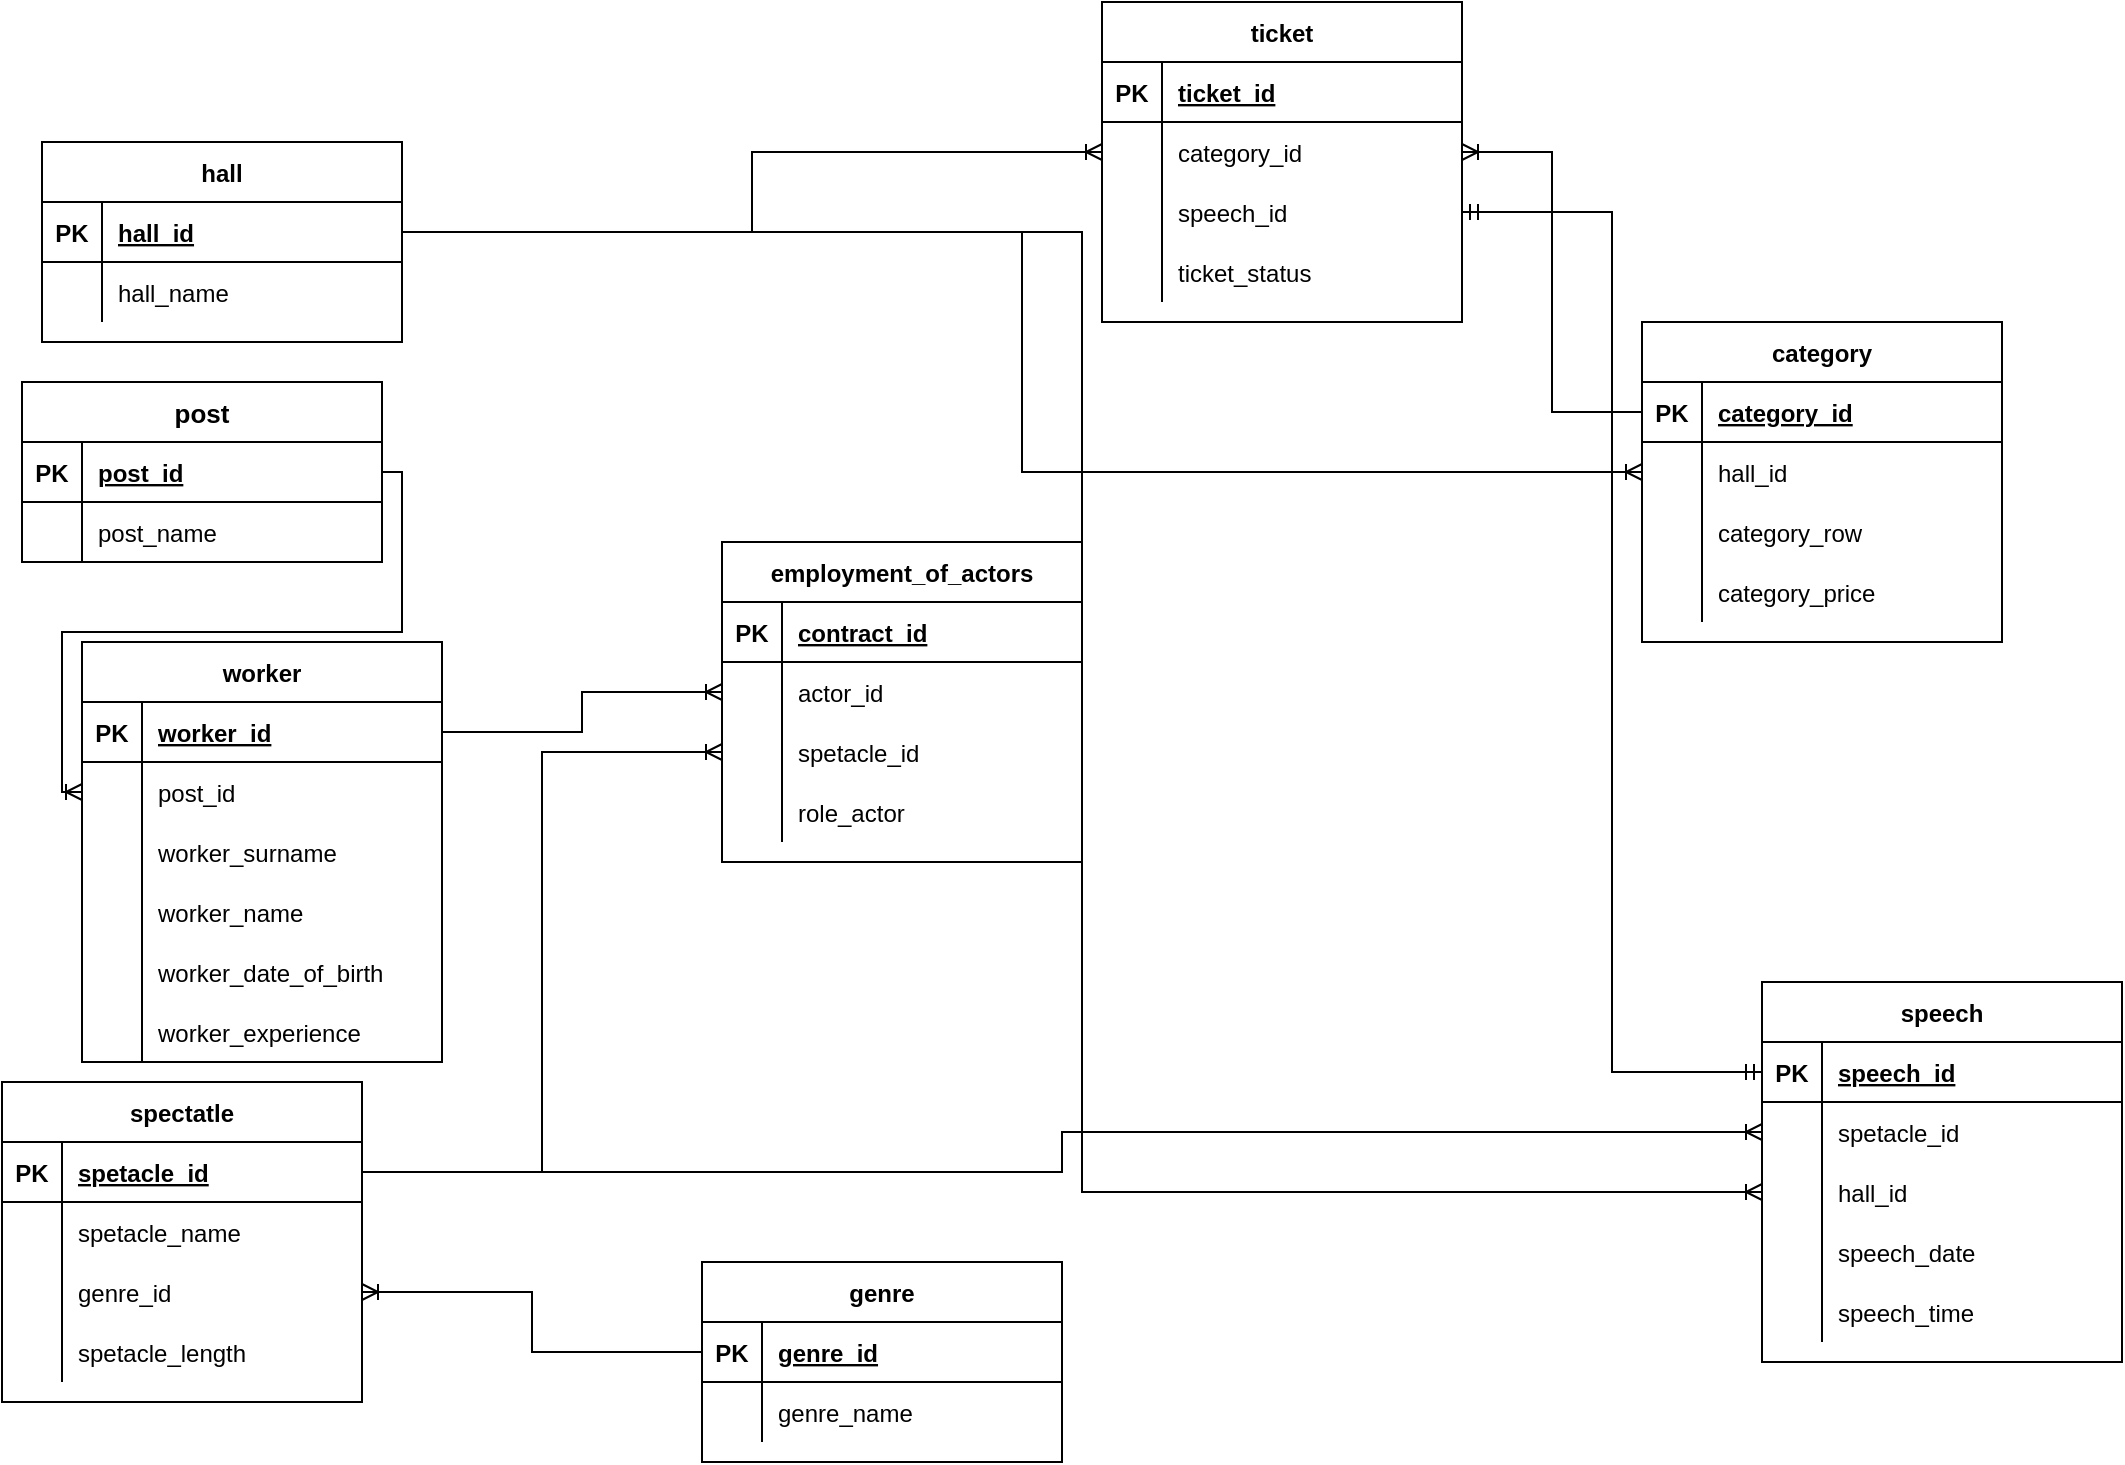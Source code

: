 <mxfile version="20.7.3" type="github" pages="2">
  <diagram id="CcwiMfg83IYb2ERXyT7f" name="Страница 1">
    <mxGraphModel dx="1434" dy="788" grid="1" gridSize="10" guides="1" tooltips="1" connect="1" arrows="1" fold="1" page="1" pageScale="1" pageWidth="827" pageHeight="1169" math="0" shadow="0">
      <root>
        <mxCell id="0" />
        <mxCell id="1" parent="0" />
        <mxCell id="N_oN9A9JdHqf_3IcqX5P-19" value="employment_of_actors" style="shape=table;startSize=30;container=1;collapsible=1;childLayout=tableLayout;fixedRows=1;rowLines=0;fontStyle=1;align=center;resizeLast=1;" parent="1" vertex="1">
          <mxGeometry x="410" y="270" width="180" height="160" as="geometry" />
        </mxCell>
        <mxCell id="N_oN9A9JdHqf_3IcqX5P-20" value="" style="shape=tableRow;horizontal=0;startSize=0;swimlaneHead=0;swimlaneBody=0;fillColor=none;collapsible=0;dropTarget=0;points=[[0,0.5],[1,0.5]];portConstraint=eastwest;top=0;left=0;right=0;bottom=1;" parent="N_oN9A9JdHqf_3IcqX5P-19" vertex="1">
          <mxGeometry y="30" width="180" height="30" as="geometry" />
        </mxCell>
        <mxCell id="N_oN9A9JdHqf_3IcqX5P-21" value="PK" style="shape=partialRectangle;connectable=0;fillColor=none;top=0;left=0;bottom=0;right=0;fontStyle=1;overflow=hidden;" parent="N_oN9A9JdHqf_3IcqX5P-20" vertex="1">
          <mxGeometry width="30" height="30" as="geometry">
            <mxRectangle width="30" height="30" as="alternateBounds" />
          </mxGeometry>
        </mxCell>
        <mxCell id="N_oN9A9JdHqf_3IcqX5P-22" value="contract_id" style="shape=partialRectangle;connectable=0;fillColor=none;top=0;left=0;bottom=0;right=0;align=left;spacingLeft=6;fontStyle=5;overflow=hidden;" parent="N_oN9A9JdHqf_3IcqX5P-20" vertex="1">
          <mxGeometry x="30" width="150" height="30" as="geometry">
            <mxRectangle width="150" height="30" as="alternateBounds" />
          </mxGeometry>
        </mxCell>
        <mxCell id="N_oN9A9JdHqf_3IcqX5P-23" value="" style="shape=tableRow;horizontal=0;startSize=0;swimlaneHead=0;swimlaneBody=0;fillColor=none;collapsible=0;dropTarget=0;points=[[0,0.5],[1,0.5]];portConstraint=eastwest;top=0;left=0;right=0;bottom=0;" parent="N_oN9A9JdHqf_3IcqX5P-19" vertex="1">
          <mxGeometry y="60" width="180" height="30" as="geometry" />
        </mxCell>
        <mxCell id="N_oN9A9JdHqf_3IcqX5P-24" value="" style="shape=partialRectangle;connectable=0;fillColor=none;top=0;left=0;bottom=0;right=0;editable=1;overflow=hidden;" parent="N_oN9A9JdHqf_3IcqX5P-23" vertex="1">
          <mxGeometry width="30" height="30" as="geometry">
            <mxRectangle width="30" height="30" as="alternateBounds" />
          </mxGeometry>
        </mxCell>
        <mxCell id="N_oN9A9JdHqf_3IcqX5P-25" value="actor_id" style="shape=partialRectangle;connectable=0;fillColor=none;top=0;left=0;bottom=0;right=0;align=left;spacingLeft=6;overflow=hidden;" parent="N_oN9A9JdHqf_3IcqX5P-23" vertex="1">
          <mxGeometry x="30" width="150" height="30" as="geometry">
            <mxRectangle width="150" height="30" as="alternateBounds" />
          </mxGeometry>
        </mxCell>
        <mxCell id="N_oN9A9JdHqf_3IcqX5P-26" value="" style="shape=tableRow;horizontal=0;startSize=0;swimlaneHead=0;swimlaneBody=0;fillColor=none;collapsible=0;dropTarget=0;points=[[0,0.5],[1,0.5]];portConstraint=eastwest;top=0;left=0;right=0;bottom=0;" parent="N_oN9A9JdHqf_3IcqX5P-19" vertex="1">
          <mxGeometry y="90" width="180" height="30" as="geometry" />
        </mxCell>
        <mxCell id="N_oN9A9JdHqf_3IcqX5P-27" value="" style="shape=partialRectangle;connectable=0;fillColor=none;top=0;left=0;bottom=0;right=0;editable=1;overflow=hidden;" parent="N_oN9A9JdHqf_3IcqX5P-26" vertex="1">
          <mxGeometry width="30" height="30" as="geometry">
            <mxRectangle width="30" height="30" as="alternateBounds" />
          </mxGeometry>
        </mxCell>
        <mxCell id="N_oN9A9JdHqf_3IcqX5P-28" value="spetacle_id" style="shape=partialRectangle;connectable=0;fillColor=none;top=0;left=0;bottom=0;right=0;align=left;spacingLeft=6;overflow=hidden;" parent="N_oN9A9JdHqf_3IcqX5P-26" vertex="1">
          <mxGeometry x="30" width="150" height="30" as="geometry">
            <mxRectangle width="150" height="30" as="alternateBounds" />
          </mxGeometry>
        </mxCell>
        <mxCell id="N_oN9A9JdHqf_3IcqX5P-29" value="" style="shape=tableRow;horizontal=0;startSize=0;swimlaneHead=0;swimlaneBody=0;fillColor=none;collapsible=0;dropTarget=0;points=[[0,0.5],[1,0.5]];portConstraint=eastwest;top=0;left=0;right=0;bottom=0;" parent="N_oN9A9JdHqf_3IcqX5P-19" vertex="1">
          <mxGeometry y="120" width="180" height="30" as="geometry" />
        </mxCell>
        <mxCell id="N_oN9A9JdHqf_3IcqX5P-30" value="" style="shape=partialRectangle;connectable=0;fillColor=none;top=0;left=0;bottom=0;right=0;editable=1;overflow=hidden;" parent="N_oN9A9JdHqf_3IcqX5P-29" vertex="1">
          <mxGeometry width="30" height="30" as="geometry">
            <mxRectangle width="30" height="30" as="alternateBounds" />
          </mxGeometry>
        </mxCell>
        <mxCell id="N_oN9A9JdHqf_3IcqX5P-31" value="role_actor" style="shape=partialRectangle;connectable=0;fillColor=none;top=0;left=0;bottom=0;right=0;align=left;spacingLeft=6;overflow=hidden;" parent="N_oN9A9JdHqf_3IcqX5P-29" vertex="1">
          <mxGeometry x="30" width="150" height="30" as="geometry">
            <mxRectangle width="150" height="30" as="alternateBounds" />
          </mxGeometry>
        </mxCell>
        <mxCell id="N_oN9A9JdHqf_3IcqX5P-32" value="spectatle" style="shape=table;startSize=30;container=1;collapsible=1;childLayout=tableLayout;fixedRows=1;rowLines=0;fontStyle=1;align=center;resizeLast=1;" parent="1" vertex="1">
          <mxGeometry x="50" y="540" width="180" height="160" as="geometry" />
        </mxCell>
        <mxCell id="N_oN9A9JdHqf_3IcqX5P-33" value="" style="shape=tableRow;horizontal=0;startSize=0;swimlaneHead=0;swimlaneBody=0;fillColor=none;collapsible=0;dropTarget=0;points=[[0,0.5],[1,0.5]];portConstraint=eastwest;top=0;left=0;right=0;bottom=1;" parent="N_oN9A9JdHqf_3IcqX5P-32" vertex="1">
          <mxGeometry y="30" width="180" height="30" as="geometry" />
        </mxCell>
        <mxCell id="N_oN9A9JdHqf_3IcqX5P-34" value="PK" style="shape=partialRectangle;connectable=0;fillColor=none;top=0;left=0;bottom=0;right=0;fontStyle=1;overflow=hidden;" parent="N_oN9A9JdHqf_3IcqX5P-33" vertex="1">
          <mxGeometry width="30" height="30" as="geometry">
            <mxRectangle width="30" height="30" as="alternateBounds" />
          </mxGeometry>
        </mxCell>
        <mxCell id="N_oN9A9JdHqf_3IcqX5P-35" value="spetacle_id" style="shape=partialRectangle;connectable=0;fillColor=none;top=0;left=0;bottom=0;right=0;align=left;spacingLeft=6;fontStyle=5;overflow=hidden;" parent="N_oN9A9JdHqf_3IcqX5P-33" vertex="1">
          <mxGeometry x="30" width="150" height="30" as="geometry">
            <mxRectangle width="150" height="30" as="alternateBounds" />
          </mxGeometry>
        </mxCell>
        <mxCell id="N_oN9A9JdHqf_3IcqX5P-36" value="" style="shape=tableRow;horizontal=0;startSize=0;swimlaneHead=0;swimlaneBody=0;fillColor=none;collapsible=0;dropTarget=0;points=[[0,0.5],[1,0.5]];portConstraint=eastwest;top=0;left=0;right=0;bottom=0;" parent="N_oN9A9JdHqf_3IcqX5P-32" vertex="1">
          <mxGeometry y="60" width="180" height="30" as="geometry" />
        </mxCell>
        <mxCell id="N_oN9A9JdHqf_3IcqX5P-37" value="" style="shape=partialRectangle;connectable=0;fillColor=none;top=0;left=0;bottom=0;right=0;editable=1;overflow=hidden;" parent="N_oN9A9JdHqf_3IcqX5P-36" vertex="1">
          <mxGeometry width="30" height="30" as="geometry">
            <mxRectangle width="30" height="30" as="alternateBounds" />
          </mxGeometry>
        </mxCell>
        <mxCell id="N_oN9A9JdHqf_3IcqX5P-38" value="spetacle_name" style="shape=partialRectangle;connectable=0;fillColor=none;top=0;left=0;bottom=0;right=0;align=left;spacingLeft=6;overflow=hidden;" parent="N_oN9A9JdHqf_3IcqX5P-36" vertex="1">
          <mxGeometry x="30" width="150" height="30" as="geometry">
            <mxRectangle width="150" height="30" as="alternateBounds" />
          </mxGeometry>
        </mxCell>
        <mxCell id="vG6gFKCK4V-fbO4m9m0H-37" style="shape=tableRow;horizontal=0;startSize=0;swimlaneHead=0;swimlaneBody=0;fillColor=none;collapsible=0;dropTarget=0;points=[[0,0.5],[1,0.5]];portConstraint=eastwest;top=0;left=0;right=0;bottom=0;" parent="N_oN9A9JdHqf_3IcqX5P-32" vertex="1">
          <mxGeometry y="90" width="180" height="30" as="geometry" />
        </mxCell>
        <mxCell id="vG6gFKCK4V-fbO4m9m0H-38" style="shape=partialRectangle;connectable=0;fillColor=none;top=0;left=0;bottom=0;right=0;editable=1;overflow=hidden;" parent="vG6gFKCK4V-fbO4m9m0H-37" vertex="1">
          <mxGeometry width="30" height="30" as="geometry">
            <mxRectangle width="30" height="30" as="alternateBounds" />
          </mxGeometry>
        </mxCell>
        <mxCell id="vG6gFKCK4V-fbO4m9m0H-39" value="genre_id" style="shape=partialRectangle;connectable=0;fillColor=none;top=0;left=0;bottom=0;right=0;align=left;spacingLeft=6;overflow=hidden;" parent="vG6gFKCK4V-fbO4m9m0H-37" vertex="1">
          <mxGeometry x="30" width="150" height="30" as="geometry">
            <mxRectangle width="150" height="30" as="alternateBounds" />
          </mxGeometry>
        </mxCell>
        <mxCell id="vG6gFKCK4V-fbO4m9m0H-40" style="shape=tableRow;horizontal=0;startSize=0;swimlaneHead=0;swimlaneBody=0;fillColor=none;collapsible=0;dropTarget=0;points=[[0,0.5],[1,0.5]];portConstraint=eastwest;top=0;left=0;right=0;bottom=0;" parent="N_oN9A9JdHqf_3IcqX5P-32" vertex="1">
          <mxGeometry y="120" width="180" height="30" as="geometry" />
        </mxCell>
        <mxCell id="vG6gFKCK4V-fbO4m9m0H-41" style="shape=partialRectangle;connectable=0;fillColor=none;top=0;left=0;bottom=0;right=0;editable=1;overflow=hidden;" parent="vG6gFKCK4V-fbO4m9m0H-40" vertex="1">
          <mxGeometry width="30" height="30" as="geometry">
            <mxRectangle width="30" height="30" as="alternateBounds" />
          </mxGeometry>
        </mxCell>
        <mxCell id="vG6gFKCK4V-fbO4m9m0H-42" value="spetacle_length" style="shape=partialRectangle;connectable=0;fillColor=none;top=0;left=0;bottom=0;right=0;align=left;spacingLeft=6;overflow=hidden;" parent="vG6gFKCK4V-fbO4m9m0H-40" vertex="1">
          <mxGeometry x="30" width="150" height="30" as="geometry">
            <mxRectangle width="150" height="30" as="alternateBounds" />
          </mxGeometry>
        </mxCell>
        <mxCell id="vG6gFKCK4V-fbO4m9m0H-1" value="ticket" style="shape=table;startSize=30;container=1;collapsible=1;childLayout=tableLayout;fixedRows=1;rowLines=0;fontStyle=1;align=center;resizeLast=1;" parent="1" vertex="1">
          <mxGeometry x="600" width="180" height="160" as="geometry" />
        </mxCell>
        <mxCell id="vG6gFKCK4V-fbO4m9m0H-2" value="" style="shape=tableRow;horizontal=0;startSize=0;swimlaneHead=0;swimlaneBody=0;fillColor=none;collapsible=0;dropTarget=0;points=[[0,0.5],[1,0.5]];portConstraint=eastwest;top=0;left=0;right=0;bottom=1;" parent="vG6gFKCK4V-fbO4m9m0H-1" vertex="1">
          <mxGeometry y="30" width="180" height="30" as="geometry" />
        </mxCell>
        <mxCell id="vG6gFKCK4V-fbO4m9m0H-3" value="PK" style="shape=partialRectangle;connectable=0;fillColor=none;top=0;left=0;bottom=0;right=0;fontStyle=1;overflow=hidden;" parent="vG6gFKCK4V-fbO4m9m0H-2" vertex="1">
          <mxGeometry width="30" height="30" as="geometry">
            <mxRectangle width="30" height="30" as="alternateBounds" />
          </mxGeometry>
        </mxCell>
        <mxCell id="vG6gFKCK4V-fbO4m9m0H-4" value="ticket_id" style="shape=partialRectangle;connectable=0;fillColor=none;top=0;left=0;bottom=0;right=0;align=left;spacingLeft=6;fontStyle=5;overflow=hidden;" parent="vG6gFKCK4V-fbO4m9m0H-2" vertex="1">
          <mxGeometry x="30" width="150" height="30" as="geometry">
            <mxRectangle width="150" height="30" as="alternateBounds" />
          </mxGeometry>
        </mxCell>
        <mxCell id="vG6gFKCK4V-fbO4m9m0H-5" value="" style="shape=tableRow;horizontal=0;startSize=0;swimlaneHead=0;swimlaneBody=0;fillColor=none;collapsible=0;dropTarget=0;points=[[0,0.5],[1,0.5]];portConstraint=eastwest;top=0;left=0;right=0;bottom=0;" parent="vG6gFKCK4V-fbO4m9m0H-1" vertex="1">
          <mxGeometry y="60" width="180" height="30" as="geometry" />
        </mxCell>
        <mxCell id="vG6gFKCK4V-fbO4m9m0H-6" value="" style="shape=partialRectangle;connectable=0;fillColor=none;top=0;left=0;bottom=0;right=0;editable=1;overflow=hidden;" parent="vG6gFKCK4V-fbO4m9m0H-5" vertex="1">
          <mxGeometry width="30" height="30" as="geometry">
            <mxRectangle width="30" height="30" as="alternateBounds" />
          </mxGeometry>
        </mxCell>
        <mxCell id="vG6gFKCK4V-fbO4m9m0H-7" value="category_id" style="shape=partialRectangle;connectable=0;fillColor=none;top=0;left=0;bottom=0;right=0;align=left;spacingLeft=6;overflow=hidden;" parent="vG6gFKCK4V-fbO4m9m0H-5" vertex="1">
          <mxGeometry x="30" width="150" height="30" as="geometry">
            <mxRectangle width="150" height="30" as="alternateBounds" />
          </mxGeometry>
        </mxCell>
        <mxCell id="zTg0QuMSQuf_0qVnmpuX-1" style="shape=tableRow;horizontal=0;startSize=0;swimlaneHead=0;swimlaneBody=0;fillColor=none;collapsible=0;dropTarget=0;points=[[0,0.5],[1,0.5]];portConstraint=eastwest;top=0;left=0;right=0;bottom=0;" parent="vG6gFKCK4V-fbO4m9m0H-1" vertex="1">
          <mxGeometry y="90" width="180" height="30" as="geometry" />
        </mxCell>
        <mxCell id="zTg0QuMSQuf_0qVnmpuX-2" style="shape=partialRectangle;connectable=0;fillColor=none;top=0;left=0;bottom=0;right=0;editable=1;overflow=hidden;" parent="zTg0QuMSQuf_0qVnmpuX-1" vertex="1">
          <mxGeometry width="30" height="30" as="geometry">
            <mxRectangle width="30" height="30" as="alternateBounds" />
          </mxGeometry>
        </mxCell>
        <mxCell id="zTg0QuMSQuf_0qVnmpuX-3" value="speech_id" style="shape=partialRectangle;connectable=0;fillColor=none;top=0;left=0;bottom=0;right=0;align=left;spacingLeft=6;overflow=hidden;" parent="zTg0QuMSQuf_0qVnmpuX-1" vertex="1">
          <mxGeometry x="30" width="150" height="30" as="geometry">
            <mxRectangle width="150" height="30" as="alternateBounds" />
          </mxGeometry>
        </mxCell>
        <mxCell id="AJ4cuiMV0_yGz9mB40dP-1" style="shape=tableRow;horizontal=0;startSize=0;swimlaneHead=0;swimlaneBody=0;fillColor=none;collapsible=0;dropTarget=0;points=[[0,0.5],[1,0.5]];portConstraint=eastwest;top=0;left=0;right=0;bottom=0;" parent="vG6gFKCK4V-fbO4m9m0H-1" vertex="1">
          <mxGeometry y="120" width="180" height="30" as="geometry" />
        </mxCell>
        <mxCell id="AJ4cuiMV0_yGz9mB40dP-2" style="shape=partialRectangle;connectable=0;fillColor=none;top=0;left=0;bottom=0;right=0;editable=1;overflow=hidden;" parent="AJ4cuiMV0_yGz9mB40dP-1" vertex="1">
          <mxGeometry width="30" height="30" as="geometry">
            <mxRectangle width="30" height="30" as="alternateBounds" />
          </mxGeometry>
        </mxCell>
        <mxCell id="AJ4cuiMV0_yGz9mB40dP-3" value="ticket_status" style="shape=partialRectangle;connectable=0;fillColor=none;top=0;left=0;bottom=0;right=0;align=left;spacingLeft=6;overflow=hidden;" parent="AJ4cuiMV0_yGz9mB40dP-1" vertex="1">
          <mxGeometry x="30" width="150" height="30" as="geometry">
            <mxRectangle width="150" height="30" as="alternateBounds" />
          </mxGeometry>
        </mxCell>
        <mxCell id="vG6gFKCK4V-fbO4m9m0H-59" value="hall" style="shape=table;startSize=30;container=1;collapsible=1;childLayout=tableLayout;fixedRows=1;rowLines=0;fontStyle=1;align=center;resizeLast=1;" parent="1" vertex="1">
          <mxGeometry x="70" y="70" width="180" height="100" as="geometry" />
        </mxCell>
        <mxCell id="vG6gFKCK4V-fbO4m9m0H-60" value="" style="shape=tableRow;horizontal=0;startSize=0;swimlaneHead=0;swimlaneBody=0;fillColor=none;collapsible=0;dropTarget=0;points=[[0,0.5],[1,0.5]];portConstraint=eastwest;top=0;left=0;right=0;bottom=1;" parent="vG6gFKCK4V-fbO4m9m0H-59" vertex="1">
          <mxGeometry y="30" width="180" height="30" as="geometry" />
        </mxCell>
        <mxCell id="vG6gFKCK4V-fbO4m9m0H-61" value="PK" style="shape=partialRectangle;connectable=0;fillColor=none;top=0;left=0;bottom=0;right=0;fontStyle=1;overflow=hidden;" parent="vG6gFKCK4V-fbO4m9m0H-60" vertex="1">
          <mxGeometry width="30" height="30" as="geometry">
            <mxRectangle width="30" height="30" as="alternateBounds" />
          </mxGeometry>
        </mxCell>
        <mxCell id="vG6gFKCK4V-fbO4m9m0H-62" value="hall_id" style="shape=partialRectangle;connectable=0;fillColor=none;top=0;left=0;bottom=0;right=0;align=left;spacingLeft=6;fontStyle=5;overflow=hidden;" parent="vG6gFKCK4V-fbO4m9m0H-60" vertex="1">
          <mxGeometry x="30" width="150" height="30" as="geometry">
            <mxRectangle width="150" height="30" as="alternateBounds" />
          </mxGeometry>
        </mxCell>
        <mxCell id="vG6gFKCK4V-fbO4m9m0H-63" value="" style="shape=tableRow;horizontal=0;startSize=0;swimlaneHead=0;swimlaneBody=0;fillColor=none;collapsible=0;dropTarget=0;points=[[0,0.5],[1,0.5]];portConstraint=eastwest;top=0;left=0;right=0;bottom=0;" parent="vG6gFKCK4V-fbO4m9m0H-59" vertex="1">
          <mxGeometry y="60" width="180" height="30" as="geometry" />
        </mxCell>
        <mxCell id="vG6gFKCK4V-fbO4m9m0H-64" value="" style="shape=partialRectangle;connectable=0;fillColor=none;top=0;left=0;bottom=0;right=0;editable=1;overflow=hidden;" parent="vG6gFKCK4V-fbO4m9m0H-63" vertex="1">
          <mxGeometry width="30" height="30" as="geometry">
            <mxRectangle width="30" height="30" as="alternateBounds" />
          </mxGeometry>
        </mxCell>
        <mxCell id="vG6gFKCK4V-fbO4m9m0H-65" value="hall_name" style="shape=partialRectangle;connectable=0;fillColor=none;top=0;left=0;bottom=0;right=0;align=left;spacingLeft=6;overflow=hidden;" parent="vG6gFKCK4V-fbO4m9m0H-63" vertex="1">
          <mxGeometry x="30" width="150" height="30" as="geometry">
            <mxRectangle width="150" height="30" as="alternateBounds" />
          </mxGeometry>
        </mxCell>
        <mxCell id="vG6gFKCK4V-fbO4m9m0H-75" value="" style="edgeStyle=orthogonalEdgeStyle;fontSize=12;html=1;endArrow=ERoneToMany;rounded=0;exitX=1;exitY=0.5;exitDx=0;exitDy=0;entryX=0;entryY=0.5;entryDx=0;entryDy=0;" parent="1" source="vG6gFKCK4V-fbO4m9m0H-60" target="vG6gFKCK4V-fbO4m9m0H-5" edge="1">
          <mxGeometry width="100" height="100" relative="1" as="geometry">
            <mxPoint x="340" y="270" as="sourcePoint" />
            <mxPoint x="440" y="170" as="targetPoint" />
          </mxGeometry>
        </mxCell>
        <mxCell id="vG6gFKCK4V-fbO4m9m0H-77" value="" style="edgeStyle=orthogonalEdgeStyle;fontSize=12;html=1;endArrow=ERoneToMany;rounded=0;exitX=1;exitY=0.5;exitDx=0;exitDy=0;entryX=0;entryY=0.5;entryDx=0;entryDy=0;" parent="1" source="vG6gFKCK4V-fbO4m9m0H-60" target="qwo0LdvZuv45Lo8dEm9v-8" edge="1">
          <mxGeometry width="100" height="100" relative="1" as="geometry">
            <mxPoint x="360" y="410" as="sourcePoint" />
            <mxPoint x="220" y="415" as="targetPoint" />
          </mxGeometry>
        </mxCell>
        <mxCell id="TdG-Mwq-LOpG3rE1agB7-88" value="category" style="shape=table;startSize=30;container=1;collapsible=1;childLayout=tableLayout;fixedRows=1;rowLines=0;fontStyle=1;align=center;resizeLast=1;" parent="1" vertex="1">
          <mxGeometry x="870" y="160" width="180" height="160" as="geometry" />
        </mxCell>
        <mxCell id="TdG-Mwq-LOpG3rE1agB7-89" value="" style="shape=tableRow;horizontal=0;startSize=0;swimlaneHead=0;swimlaneBody=0;fillColor=none;collapsible=0;dropTarget=0;points=[[0,0.5],[1,0.5]];portConstraint=eastwest;top=0;left=0;right=0;bottom=1;" parent="TdG-Mwq-LOpG3rE1agB7-88" vertex="1">
          <mxGeometry y="30" width="180" height="30" as="geometry" />
        </mxCell>
        <mxCell id="TdG-Mwq-LOpG3rE1agB7-90" value="PK" style="shape=partialRectangle;connectable=0;fillColor=none;top=0;left=0;bottom=0;right=0;fontStyle=1;overflow=hidden;" parent="TdG-Mwq-LOpG3rE1agB7-89" vertex="1">
          <mxGeometry width="30" height="30" as="geometry">
            <mxRectangle width="30" height="30" as="alternateBounds" />
          </mxGeometry>
        </mxCell>
        <mxCell id="TdG-Mwq-LOpG3rE1agB7-91" value="category_id" style="shape=partialRectangle;connectable=0;fillColor=none;top=0;left=0;bottom=0;right=0;align=left;spacingLeft=6;fontStyle=5;overflow=hidden;" parent="TdG-Mwq-LOpG3rE1agB7-89" vertex="1">
          <mxGeometry x="30" width="150" height="30" as="geometry">
            <mxRectangle width="150" height="30" as="alternateBounds" />
          </mxGeometry>
        </mxCell>
        <mxCell id="TdG-Mwq-LOpG3rE1agB7-92" value="" style="shape=tableRow;horizontal=0;startSize=0;swimlaneHead=0;swimlaneBody=0;fillColor=none;collapsible=0;dropTarget=0;points=[[0,0.5],[1,0.5]];portConstraint=eastwest;top=0;left=0;right=0;bottom=0;" parent="TdG-Mwq-LOpG3rE1agB7-88" vertex="1">
          <mxGeometry y="60" width="180" height="30" as="geometry" />
        </mxCell>
        <mxCell id="TdG-Mwq-LOpG3rE1agB7-93" value="" style="shape=partialRectangle;connectable=0;fillColor=none;top=0;left=0;bottom=0;right=0;editable=1;overflow=hidden;" parent="TdG-Mwq-LOpG3rE1agB7-92" vertex="1">
          <mxGeometry width="30" height="30" as="geometry">
            <mxRectangle width="30" height="30" as="alternateBounds" />
          </mxGeometry>
        </mxCell>
        <mxCell id="TdG-Mwq-LOpG3rE1agB7-94" value="hall_id" style="shape=partialRectangle;connectable=0;fillColor=none;top=0;left=0;bottom=0;right=0;align=left;spacingLeft=6;overflow=hidden;" parent="TdG-Mwq-LOpG3rE1agB7-92" vertex="1">
          <mxGeometry x="30" width="150" height="30" as="geometry">
            <mxRectangle width="150" height="30" as="alternateBounds" />
          </mxGeometry>
        </mxCell>
        <mxCell id="TdG-Mwq-LOpG3rE1agB7-109" style="shape=tableRow;horizontal=0;startSize=0;swimlaneHead=0;swimlaneBody=0;fillColor=none;collapsible=0;dropTarget=0;points=[[0,0.5],[1,0.5]];portConstraint=eastwest;top=0;left=0;right=0;bottom=0;" parent="TdG-Mwq-LOpG3rE1agB7-88" vertex="1">
          <mxGeometry y="90" width="180" height="30" as="geometry" />
        </mxCell>
        <mxCell id="TdG-Mwq-LOpG3rE1agB7-110" style="shape=partialRectangle;connectable=0;fillColor=none;top=0;left=0;bottom=0;right=0;editable=1;overflow=hidden;" parent="TdG-Mwq-LOpG3rE1agB7-109" vertex="1">
          <mxGeometry width="30" height="30" as="geometry">
            <mxRectangle width="30" height="30" as="alternateBounds" />
          </mxGeometry>
        </mxCell>
        <mxCell id="TdG-Mwq-LOpG3rE1agB7-111" value="category_row" style="shape=partialRectangle;connectable=0;fillColor=none;top=0;left=0;bottom=0;right=0;align=left;spacingLeft=6;overflow=hidden;" parent="TdG-Mwq-LOpG3rE1agB7-109" vertex="1">
          <mxGeometry x="30" width="150" height="30" as="geometry">
            <mxRectangle width="150" height="30" as="alternateBounds" />
          </mxGeometry>
        </mxCell>
        <mxCell id="TdG-Mwq-LOpG3rE1agB7-112" style="shape=tableRow;horizontal=0;startSize=0;swimlaneHead=0;swimlaneBody=0;fillColor=none;collapsible=0;dropTarget=0;points=[[0,0.5],[1,0.5]];portConstraint=eastwest;top=0;left=0;right=0;bottom=0;" parent="TdG-Mwq-LOpG3rE1agB7-88" vertex="1">
          <mxGeometry y="120" width="180" height="30" as="geometry" />
        </mxCell>
        <mxCell id="TdG-Mwq-LOpG3rE1agB7-113" style="shape=partialRectangle;connectable=0;fillColor=none;top=0;left=0;bottom=0;right=0;editable=1;overflow=hidden;" parent="TdG-Mwq-LOpG3rE1agB7-112" vertex="1">
          <mxGeometry width="30" height="30" as="geometry">
            <mxRectangle width="30" height="30" as="alternateBounds" />
          </mxGeometry>
        </mxCell>
        <mxCell id="TdG-Mwq-LOpG3rE1agB7-114" value="category_price" style="shape=partialRectangle;connectable=0;fillColor=none;top=0;left=0;bottom=0;right=0;align=left;spacingLeft=6;overflow=hidden;" parent="TdG-Mwq-LOpG3rE1agB7-112" vertex="1">
          <mxGeometry x="30" width="150" height="30" as="geometry">
            <mxRectangle width="150" height="30" as="alternateBounds" />
          </mxGeometry>
        </mxCell>
        <mxCell id="TdG-Mwq-LOpG3rE1agB7-115" value="" style="edgeStyle=orthogonalEdgeStyle;fontSize=12;html=1;endArrow=ERoneToMany;rounded=0;exitX=0;exitY=0.5;exitDx=0;exitDy=0;entryX=1;entryY=0.5;entryDx=0;entryDy=0;" parent="1" source="TdG-Mwq-LOpG3rE1agB7-89" target="vG6gFKCK4V-fbO4m9m0H-5" edge="1">
          <mxGeometry width="100" height="100" relative="1" as="geometry">
            <mxPoint x="390" y="320" as="sourcePoint" />
            <mxPoint x="490" y="220" as="targetPoint" />
          </mxGeometry>
        </mxCell>
        <mxCell id="qwo0LdvZuv45Lo8dEm9v-1" value="speech" style="shape=table;startSize=30;container=1;collapsible=1;childLayout=tableLayout;fixedRows=1;rowLines=0;fontStyle=1;align=center;resizeLast=1;" parent="1" vertex="1">
          <mxGeometry x="930" y="490" width="180" height="190" as="geometry" />
        </mxCell>
        <mxCell id="qwo0LdvZuv45Lo8dEm9v-2" value="" style="shape=tableRow;horizontal=0;startSize=0;swimlaneHead=0;swimlaneBody=0;fillColor=none;collapsible=0;dropTarget=0;points=[[0,0.5],[1,0.5]];portConstraint=eastwest;top=0;left=0;right=0;bottom=1;" parent="qwo0LdvZuv45Lo8dEm9v-1" vertex="1">
          <mxGeometry y="30" width="180" height="30" as="geometry" />
        </mxCell>
        <mxCell id="qwo0LdvZuv45Lo8dEm9v-3" value="PK" style="shape=partialRectangle;connectable=0;fillColor=none;top=0;left=0;bottom=0;right=0;fontStyle=1;overflow=hidden;" parent="qwo0LdvZuv45Lo8dEm9v-2" vertex="1">
          <mxGeometry width="30" height="30" as="geometry">
            <mxRectangle width="30" height="30" as="alternateBounds" />
          </mxGeometry>
        </mxCell>
        <mxCell id="qwo0LdvZuv45Lo8dEm9v-4" value="speech_id" style="shape=partialRectangle;connectable=0;fillColor=none;top=0;left=0;bottom=0;right=0;align=left;spacingLeft=6;fontStyle=5;overflow=hidden;" parent="qwo0LdvZuv45Lo8dEm9v-2" vertex="1">
          <mxGeometry x="30" width="150" height="30" as="geometry">
            <mxRectangle width="150" height="30" as="alternateBounds" />
          </mxGeometry>
        </mxCell>
        <mxCell id="qwo0LdvZuv45Lo8dEm9v-5" value="" style="shape=tableRow;horizontal=0;startSize=0;swimlaneHead=0;swimlaneBody=0;fillColor=none;collapsible=0;dropTarget=0;points=[[0,0.5],[1,0.5]];portConstraint=eastwest;top=0;left=0;right=0;bottom=0;" parent="qwo0LdvZuv45Lo8dEm9v-1" vertex="1">
          <mxGeometry y="60" width="180" height="30" as="geometry" />
        </mxCell>
        <mxCell id="qwo0LdvZuv45Lo8dEm9v-6" value="" style="shape=partialRectangle;connectable=0;fillColor=none;top=0;left=0;bottom=0;right=0;editable=1;overflow=hidden;" parent="qwo0LdvZuv45Lo8dEm9v-5" vertex="1">
          <mxGeometry width="30" height="30" as="geometry">
            <mxRectangle width="30" height="30" as="alternateBounds" />
          </mxGeometry>
        </mxCell>
        <mxCell id="qwo0LdvZuv45Lo8dEm9v-7" value="spetacle_id" style="shape=partialRectangle;connectable=0;fillColor=none;top=0;left=0;bottom=0;right=0;align=left;spacingLeft=6;overflow=hidden;" parent="qwo0LdvZuv45Lo8dEm9v-5" vertex="1">
          <mxGeometry x="30" width="150" height="30" as="geometry">
            <mxRectangle width="150" height="30" as="alternateBounds" />
          </mxGeometry>
        </mxCell>
        <mxCell id="qwo0LdvZuv45Lo8dEm9v-8" value="" style="shape=tableRow;horizontal=0;startSize=0;swimlaneHead=0;swimlaneBody=0;fillColor=none;collapsible=0;dropTarget=0;points=[[0,0.5],[1,0.5]];portConstraint=eastwest;top=0;left=0;right=0;bottom=0;" parent="qwo0LdvZuv45Lo8dEm9v-1" vertex="1">
          <mxGeometry y="90" width="180" height="30" as="geometry" />
        </mxCell>
        <mxCell id="qwo0LdvZuv45Lo8dEm9v-9" value="" style="shape=partialRectangle;connectable=0;fillColor=none;top=0;left=0;bottom=0;right=0;editable=1;overflow=hidden;" parent="qwo0LdvZuv45Lo8dEm9v-8" vertex="1">
          <mxGeometry width="30" height="30" as="geometry">
            <mxRectangle width="30" height="30" as="alternateBounds" />
          </mxGeometry>
        </mxCell>
        <mxCell id="qwo0LdvZuv45Lo8dEm9v-10" value="hall_id" style="shape=partialRectangle;connectable=0;fillColor=none;top=0;left=0;bottom=0;right=0;align=left;spacingLeft=6;overflow=hidden;" parent="qwo0LdvZuv45Lo8dEm9v-8" vertex="1">
          <mxGeometry x="30" width="150" height="30" as="geometry">
            <mxRectangle width="150" height="30" as="alternateBounds" />
          </mxGeometry>
        </mxCell>
        <mxCell id="qwo0LdvZuv45Lo8dEm9v-11" value="" style="shape=tableRow;horizontal=0;startSize=0;swimlaneHead=0;swimlaneBody=0;fillColor=none;collapsible=0;dropTarget=0;points=[[0,0.5],[1,0.5]];portConstraint=eastwest;top=0;left=0;right=0;bottom=0;" parent="qwo0LdvZuv45Lo8dEm9v-1" vertex="1">
          <mxGeometry y="120" width="180" height="30" as="geometry" />
        </mxCell>
        <mxCell id="qwo0LdvZuv45Lo8dEm9v-12" value="" style="shape=partialRectangle;connectable=0;fillColor=none;top=0;left=0;bottom=0;right=0;editable=1;overflow=hidden;" parent="qwo0LdvZuv45Lo8dEm9v-11" vertex="1">
          <mxGeometry width="30" height="30" as="geometry">
            <mxRectangle width="30" height="30" as="alternateBounds" />
          </mxGeometry>
        </mxCell>
        <mxCell id="qwo0LdvZuv45Lo8dEm9v-13" value="speech_date" style="shape=partialRectangle;connectable=0;fillColor=none;top=0;left=0;bottom=0;right=0;align=left;spacingLeft=6;overflow=hidden;" parent="qwo0LdvZuv45Lo8dEm9v-11" vertex="1">
          <mxGeometry x="30" width="150" height="30" as="geometry">
            <mxRectangle width="150" height="30" as="alternateBounds" />
          </mxGeometry>
        </mxCell>
        <mxCell id="qwo0LdvZuv45Lo8dEm9v-14" style="shape=tableRow;horizontal=0;startSize=0;swimlaneHead=0;swimlaneBody=0;fillColor=none;collapsible=0;dropTarget=0;points=[[0,0.5],[1,0.5]];portConstraint=eastwest;top=0;left=0;right=0;bottom=0;" parent="qwo0LdvZuv45Lo8dEm9v-1" vertex="1">
          <mxGeometry y="150" width="180" height="30" as="geometry" />
        </mxCell>
        <mxCell id="qwo0LdvZuv45Lo8dEm9v-15" style="shape=partialRectangle;connectable=0;fillColor=none;top=0;left=0;bottom=0;right=0;editable=1;overflow=hidden;" parent="qwo0LdvZuv45Lo8dEm9v-14" vertex="1">
          <mxGeometry width="30" height="30" as="geometry">
            <mxRectangle width="30" height="30" as="alternateBounds" />
          </mxGeometry>
        </mxCell>
        <mxCell id="qwo0LdvZuv45Lo8dEm9v-16" value="speech_time" style="shape=partialRectangle;connectable=0;fillColor=none;top=0;left=0;bottom=0;right=0;align=left;spacingLeft=6;overflow=hidden;" parent="qwo0LdvZuv45Lo8dEm9v-14" vertex="1">
          <mxGeometry x="30" width="150" height="30" as="geometry">
            <mxRectangle width="150" height="30" as="alternateBounds" />
          </mxGeometry>
        </mxCell>
        <mxCell id="qwo0LdvZuv45Lo8dEm9v-17" value="" style="edgeStyle=orthogonalEdgeStyle;fontSize=12;html=1;endArrow=ERoneToMany;rounded=0;exitX=1;exitY=0.5;exitDx=0;exitDy=0;entryX=0;entryY=0.5;entryDx=0;entryDy=0;" parent="1" source="N_oN9A9JdHqf_3IcqX5P-33" target="qwo0LdvZuv45Lo8dEm9v-5" edge="1">
          <mxGeometry width="100" height="100" relative="1" as="geometry">
            <mxPoint x="630" y="470" as="sourcePoint" />
            <mxPoint x="730" y="370" as="targetPoint" />
          </mxGeometry>
        </mxCell>
        <mxCell id="qwo0LdvZuv45Lo8dEm9v-18" value="" style="edgeStyle=orthogonalEdgeStyle;fontSize=12;html=1;endArrow=ERoneToMany;rounded=0;entryX=0;entryY=0.5;entryDx=0;entryDy=0;" parent="1" source="N_oN9A9JdHqf_3IcqX5P-33" target="N_oN9A9JdHqf_3IcqX5P-26" edge="1">
          <mxGeometry width="100" height="100" relative="1" as="geometry">
            <mxPoint x="630" y="470" as="sourcePoint" />
            <mxPoint x="730" y="370" as="targetPoint" />
          </mxGeometry>
        </mxCell>
        <mxCell id="bU1eYZ_cmfcFR3vxpUSK-2" value="" style="edgeStyle=orthogonalEdgeStyle;fontSize=12;html=1;endArrow=ERoneToMany;rounded=0;exitX=1;exitY=0.5;exitDx=0;exitDy=0;entryX=0;entryY=0.5;entryDx=0;entryDy=0;" parent="1" source="vG6gFKCK4V-fbO4m9m0H-60" target="TdG-Mwq-LOpG3rE1agB7-92" edge="1">
          <mxGeometry width="100" height="100" relative="1" as="geometry">
            <mxPoint x="530" y="330" as="sourcePoint" />
            <mxPoint x="630" y="230" as="targetPoint" />
          </mxGeometry>
        </mxCell>
        <mxCell id="zTg0QuMSQuf_0qVnmpuX-4" value="" style="edgeStyle=orthogonalEdgeStyle;fontSize=12;html=1;endArrow=ERmandOne;startArrow=ERmandOne;rounded=0;entryX=0;entryY=0.5;entryDx=0;entryDy=0;" parent="1" source="zTg0QuMSQuf_0qVnmpuX-1" target="qwo0LdvZuv45Lo8dEm9v-2" edge="1">
          <mxGeometry width="100" height="100" relative="1" as="geometry">
            <mxPoint x="530" y="440" as="sourcePoint" />
            <mxPoint x="630" y="340" as="targetPoint" />
          </mxGeometry>
        </mxCell>
        <mxCell id="zTg0QuMSQuf_0qVnmpuX-7" value="genre" style="shape=table;startSize=30;container=1;collapsible=1;childLayout=tableLayout;fixedRows=1;rowLines=0;fontStyle=1;align=center;resizeLast=1;" parent="1" vertex="1">
          <mxGeometry x="400" y="630" width="180" height="100" as="geometry" />
        </mxCell>
        <mxCell id="zTg0QuMSQuf_0qVnmpuX-8" value="" style="shape=tableRow;horizontal=0;startSize=0;swimlaneHead=0;swimlaneBody=0;fillColor=none;collapsible=0;dropTarget=0;points=[[0,0.5],[1,0.5]];portConstraint=eastwest;top=0;left=0;right=0;bottom=1;" parent="zTg0QuMSQuf_0qVnmpuX-7" vertex="1">
          <mxGeometry y="30" width="180" height="30" as="geometry" />
        </mxCell>
        <mxCell id="zTg0QuMSQuf_0qVnmpuX-9" value="PK" style="shape=partialRectangle;connectable=0;fillColor=none;top=0;left=0;bottom=0;right=0;fontStyle=1;overflow=hidden;" parent="zTg0QuMSQuf_0qVnmpuX-8" vertex="1">
          <mxGeometry width="30" height="30" as="geometry">
            <mxRectangle width="30" height="30" as="alternateBounds" />
          </mxGeometry>
        </mxCell>
        <mxCell id="zTg0QuMSQuf_0qVnmpuX-10" value="genre_id" style="shape=partialRectangle;connectable=0;fillColor=none;top=0;left=0;bottom=0;right=0;align=left;spacingLeft=6;fontStyle=5;overflow=hidden;" parent="zTg0QuMSQuf_0qVnmpuX-8" vertex="1">
          <mxGeometry x="30" width="150" height="30" as="geometry">
            <mxRectangle width="150" height="30" as="alternateBounds" />
          </mxGeometry>
        </mxCell>
        <mxCell id="zTg0QuMSQuf_0qVnmpuX-11" value="" style="shape=tableRow;horizontal=0;startSize=0;swimlaneHead=0;swimlaneBody=0;fillColor=none;collapsible=0;dropTarget=0;points=[[0,0.5],[1,0.5]];portConstraint=eastwest;top=0;left=0;right=0;bottom=0;" parent="zTg0QuMSQuf_0qVnmpuX-7" vertex="1">
          <mxGeometry y="60" width="180" height="30" as="geometry" />
        </mxCell>
        <mxCell id="zTg0QuMSQuf_0qVnmpuX-12" value="" style="shape=partialRectangle;connectable=0;fillColor=none;top=0;left=0;bottom=0;right=0;editable=1;overflow=hidden;" parent="zTg0QuMSQuf_0qVnmpuX-11" vertex="1">
          <mxGeometry width="30" height="30" as="geometry">
            <mxRectangle width="30" height="30" as="alternateBounds" />
          </mxGeometry>
        </mxCell>
        <mxCell id="zTg0QuMSQuf_0qVnmpuX-13" value="genre_name" style="shape=partialRectangle;connectable=0;fillColor=none;top=0;left=0;bottom=0;right=0;align=left;spacingLeft=6;overflow=hidden;" parent="zTg0QuMSQuf_0qVnmpuX-11" vertex="1">
          <mxGeometry x="30" width="150" height="30" as="geometry">
            <mxRectangle width="150" height="30" as="alternateBounds" />
          </mxGeometry>
        </mxCell>
        <mxCell id="zTg0QuMSQuf_0qVnmpuX-20" value="" style="edgeStyle=orthogonalEdgeStyle;fontSize=12;html=1;endArrow=ERoneToMany;rounded=0;exitX=0;exitY=0.5;exitDx=0;exitDy=0;entryX=1;entryY=0.5;entryDx=0;entryDy=0;" parent="1" source="zTg0QuMSQuf_0qVnmpuX-8" target="vG6gFKCK4V-fbO4m9m0H-37" edge="1">
          <mxGeometry width="100" height="100" relative="1" as="geometry">
            <mxPoint x="530" y="440" as="sourcePoint" />
            <mxPoint x="630" y="340" as="targetPoint" />
          </mxGeometry>
        </mxCell>
        <mxCell id="GtoXcdXAbhk84XYzOyXn-1" value="worker" style="shape=table;startSize=30;container=1;collapsible=1;childLayout=tableLayout;fixedRows=1;rowLines=0;fontStyle=1;align=center;resizeLast=1;" parent="1" vertex="1">
          <mxGeometry x="90" y="320" width="180" height="210" as="geometry" />
        </mxCell>
        <mxCell id="GtoXcdXAbhk84XYzOyXn-2" value="" style="shape=tableRow;horizontal=0;startSize=0;swimlaneHead=0;swimlaneBody=0;fillColor=none;collapsible=0;dropTarget=0;points=[[0,0.5],[1,0.5]];portConstraint=eastwest;top=0;left=0;right=0;bottom=1;" parent="GtoXcdXAbhk84XYzOyXn-1" vertex="1">
          <mxGeometry y="30" width="180" height="30" as="geometry" />
        </mxCell>
        <mxCell id="GtoXcdXAbhk84XYzOyXn-3" value="PK" style="shape=partialRectangle;connectable=0;fillColor=none;top=0;left=0;bottom=0;right=0;fontStyle=1;overflow=hidden;" parent="GtoXcdXAbhk84XYzOyXn-2" vertex="1">
          <mxGeometry width="30" height="30" as="geometry">
            <mxRectangle width="30" height="30" as="alternateBounds" />
          </mxGeometry>
        </mxCell>
        <mxCell id="GtoXcdXAbhk84XYzOyXn-4" value="worker_id" style="shape=partialRectangle;connectable=0;fillColor=none;top=0;left=0;bottom=0;right=0;align=left;spacingLeft=6;fontStyle=5;overflow=hidden;" parent="GtoXcdXAbhk84XYzOyXn-2" vertex="1">
          <mxGeometry x="30" width="150" height="30" as="geometry">
            <mxRectangle width="150" height="30" as="alternateBounds" />
          </mxGeometry>
        </mxCell>
        <mxCell id="GtoXcdXAbhk84XYzOyXn-5" value="" style="shape=tableRow;horizontal=0;startSize=0;swimlaneHead=0;swimlaneBody=0;fillColor=none;collapsible=0;dropTarget=0;points=[[0,0.5],[1,0.5]];portConstraint=eastwest;top=0;left=0;right=0;bottom=0;" parent="GtoXcdXAbhk84XYzOyXn-1" vertex="1">
          <mxGeometry y="60" width="180" height="30" as="geometry" />
        </mxCell>
        <mxCell id="GtoXcdXAbhk84XYzOyXn-6" value="" style="shape=partialRectangle;connectable=0;fillColor=none;top=0;left=0;bottom=0;right=0;editable=1;overflow=hidden;" parent="GtoXcdXAbhk84XYzOyXn-5" vertex="1">
          <mxGeometry width="30" height="30" as="geometry">
            <mxRectangle width="30" height="30" as="alternateBounds" />
          </mxGeometry>
        </mxCell>
        <mxCell id="GtoXcdXAbhk84XYzOyXn-7" value="post_id" style="shape=partialRectangle;connectable=0;fillColor=none;top=0;left=0;bottom=0;right=0;align=left;spacingLeft=6;overflow=hidden;" parent="GtoXcdXAbhk84XYzOyXn-5" vertex="1">
          <mxGeometry x="30" width="150" height="30" as="geometry">
            <mxRectangle width="150" height="30" as="alternateBounds" />
          </mxGeometry>
        </mxCell>
        <mxCell id="GtoXcdXAbhk84XYzOyXn-8" value="" style="shape=tableRow;horizontal=0;startSize=0;swimlaneHead=0;swimlaneBody=0;fillColor=none;collapsible=0;dropTarget=0;points=[[0,0.5],[1,0.5]];portConstraint=eastwest;top=0;left=0;right=0;bottom=0;" parent="GtoXcdXAbhk84XYzOyXn-1" vertex="1">
          <mxGeometry y="90" width="180" height="30" as="geometry" />
        </mxCell>
        <mxCell id="GtoXcdXAbhk84XYzOyXn-9" value="" style="shape=partialRectangle;connectable=0;fillColor=none;top=0;left=0;bottom=0;right=0;editable=1;overflow=hidden;" parent="GtoXcdXAbhk84XYzOyXn-8" vertex="1">
          <mxGeometry width="30" height="30" as="geometry">
            <mxRectangle width="30" height="30" as="alternateBounds" />
          </mxGeometry>
        </mxCell>
        <mxCell id="GtoXcdXAbhk84XYzOyXn-10" value="worker_surname" style="shape=partialRectangle;connectable=0;fillColor=none;top=0;left=0;bottom=0;right=0;align=left;spacingLeft=6;overflow=hidden;" parent="GtoXcdXAbhk84XYzOyXn-8" vertex="1">
          <mxGeometry x="30" width="150" height="30" as="geometry">
            <mxRectangle width="150" height="30" as="alternateBounds" />
          </mxGeometry>
        </mxCell>
        <mxCell id="GtoXcdXAbhk84XYzOyXn-11" value="" style="shape=tableRow;horizontal=0;startSize=0;swimlaneHead=0;swimlaneBody=0;fillColor=none;collapsible=0;dropTarget=0;points=[[0,0.5],[1,0.5]];portConstraint=eastwest;top=0;left=0;right=0;bottom=0;" parent="GtoXcdXAbhk84XYzOyXn-1" vertex="1">
          <mxGeometry y="120" width="180" height="30" as="geometry" />
        </mxCell>
        <mxCell id="GtoXcdXAbhk84XYzOyXn-12" value="" style="shape=partialRectangle;connectable=0;fillColor=none;top=0;left=0;bottom=0;right=0;editable=1;overflow=hidden;" parent="GtoXcdXAbhk84XYzOyXn-11" vertex="1">
          <mxGeometry width="30" height="30" as="geometry">
            <mxRectangle width="30" height="30" as="alternateBounds" />
          </mxGeometry>
        </mxCell>
        <mxCell id="GtoXcdXAbhk84XYzOyXn-13" value="worker_name" style="shape=partialRectangle;connectable=0;fillColor=none;top=0;left=0;bottom=0;right=0;align=left;spacingLeft=6;overflow=hidden;" parent="GtoXcdXAbhk84XYzOyXn-11" vertex="1">
          <mxGeometry x="30" width="150" height="30" as="geometry">
            <mxRectangle width="150" height="30" as="alternateBounds" />
          </mxGeometry>
        </mxCell>
        <mxCell id="GtoXcdXAbhk84XYzOyXn-27" style="shape=tableRow;horizontal=0;startSize=0;swimlaneHead=0;swimlaneBody=0;fillColor=none;collapsible=0;dropTarget=0;points=[[0,0.5],[1,0.5]];portConstraint=eastwest;top=0;left=0;right=0;bottom=0;" parent="GtoXcdXAbhk84XYzOyXn-1" vertex="1">
          <mxGeometry y="150" width="180" height="30" as="geometry" />
        </mxCell>
        <mxCell id="GtoXcdXAbhk84XYzOyXn-28" style="shape=partialRectangle;connectable=0;fillColor=none;top=0;left=0;bottom=0;right=0;editable=1;overflow=hidden;" parent="GtoXcdXAbhk84XYzOyXn-27" vertex="1">
          <mxGeometry width="30" height="30" as="geometry">
            <mxRectangle width="30" height="30" as="alternateBounds" />
          </mxGeometry>
        </mxCell>
        <mxCell id="GtoXcdXAbhk84XYzOyXn-29" value="worker_date_of_birth" style="shape=partialRectangle;connectable=0;fillColor=none;top=0;left=0;bottom=0;right=0;align=left;spacingLeft=6;overflow=hidden;" parent="GtoXcdXAbhk84XYzOyXn-27" vertex="1">
          <mxGeometry x="30" width="150" height="30" as="geometry">
            <mxRectangle width="150" height="30" as="alternateBounds" />
          </mxGeometry>
        </mxCell>
        <mxCell id="zv83R2z9QoNVW_kFLssk-4" style="shape=tableRow;horizontal=0;startSize=0;swimlaneHead=0;swimlaneBody=0;fillColor=none;collapsible=0;dropTarget=0;points=[[0,0.5],[1,0.5]];portConstraint=eastwest;top=0;left=0;right=0;bottom=0;" parent="GtoXcdXAbhk84XYzOyXn-1" vertex="1">
          <mxGeometry y="180" width="180" height="30" as="geometry" />
        </mxCell>
        <mxCell id="zv83R2z9QoNVW_kFLssk-5" style="shape=partialRectangle;connectable=0;fillColor=none;top=0;left=0;bottom=0;right=0;editable=1;overflow=hidden;" parent="zv83R2z9QoNVW_kFLssk-4" vertex="1">
          <mxGeometry width="30" height="30" as="geometry">
            <mxRectangle width="30" height="30" as="alternateBounds" />
          </mxGeometry>
        </mxCell>
        <mxCell id="zv83R2z9QoNVW_kFLssk-6" value="worker_experience" style="shape=partialRectangle;connectable=0;fillColor=none;top=0;left=0;bottom=0;right=0;align=left;spacingLeft=6;overflow=hidden;" parent="zv83R2z9QoNVW_kFLssk-4" vertex="1">
          <mxGeometry x="30" width="150" height="30" as="geometry">
            <mxRectangle width="150" height="30" as="alternateBounds" />
          </mxGeometry>
        </mxCell>
        <mxCell id="GtoXcdXAbhk84XYzOyXn-14" value="post" style="shape=table;startSize=30;container=1;collapsible=1;childLayout=tableLayout;fixedRows=1;rowLines=0;fontStyle=1;align=center;resizeLast=1;fontSize=13;" parent="1" vertex="1">
          <mxGeometry x="60" y="190" width="180" height="90" as="geometry" />
        </mxCell>
        <mxCell id="GtoXcdXAbhk84XYzOyXn-15" value="" style="shape=tableRow;horizontal=0;startSize=0;swimlaneHead=0;swimlaneBody=0;fillColor=none;collapsible=0;dropTarget=0;points=[[0,0.5],[1,0.5]];portConstraint=eastwest;top=0;left=0;right=0;bottom=1;" parent="GtoXcdXAbhk84XYzOyXn-14" vertex="1">
          <mxGeometry y="30" width="180" height="30" as="geometry" />
        </mxCell>
        <mxCell id="GtoXcdXAbhk84XYzOyXn-16" value="PK" style="shape=partialRectangle;connectable=0;fillColor=none;top=0;left=0;bottom=0;right=0;fontStyle=1;overflow=hidden;" parent="GtoXcdXAbhk84XYzOyXn-15" vertex="1">
          <mxGeometry width="30" height="30" as="geometry">
            <mxRectangle width="30" height="30" as="alternateBounds" />
          </mxGeometry>
        </mxCell>
        <mxCell id="GtoXcdXAbhk84XYzOyXn-17" value="post_id" style="shape=partialRectangle;connectable=0;fillColor=none;top=0;left=0;bottom=0;right=0;align=left;spacingLeft=6;fontStyle=5;overflow=hidden;" parent="GtoXcdXAbhk84XYzOyXn-15" vertex="1">
          <mxGeometry x="30" width="150" height="30" as="geometry">
            <mxRectangle width="150" height="30" as="alternateBounds" />
          </mxGeometry>
        </mxCell>
        <mxCell id="GtoXcdXAbhk84XYzOyXn-18" value="" style="shape=tableRow;horizontal=0;startSize=0;swimlaneHead=0;swimlaneBody=0;fillColor=none;collapsible=0;dropTarget=0;points=[[0,0.5],[1,0.5]];portConstraint=eastwest;top=0;left=0;right=0;bottom=0;" parent="GtoXcdXAbhk84XYzOyXn-14" vertex="1">
          <mxGeometry y="60" width="180" height="30" as="geometry" />
        </mxCell>
        <mxCell id="GtoXcdXAbhk84XYzOyXn-19" value="" style="shape=partialRectangle;connectable=0;fillColor=none;top=0;left=0;bottom=0;right=0;editable=1;overflow=hidden;" parent="GtoXcdXAbhk84XYzOyXn-18" vertex="1">
          <mxGeometry width="30" height="30" as="geometry">
            <mxRectangle width="30" height="30" as="alternateBounds" />
          </mxGeometry>
        </mxCell>
        <mxCell id="GtoXcdXAbhk84XYzOyXn-20" value="post_name" style="shape=partialRectangle;connectable=0;fillColor=none;top=0;left=0;bottom=0;right=0;align=left;spacingLeft=6;overflow=hidden;" parent="GtoXcdXAbhk84XYzOyXn-18" vertex="1">
          <mxGeometry x="30" width="150" height="30" as="geometry">
            <mxRectangle width="150" height="30" as="alternateBounds" />
          </mxGeometry>
        </mxCell>
        <mxCell id="GtoXcdXAbhk84XYzOyXn-30" value="" style="edgeStyle=orthogonalEdgeStyle;fontSize=12;html=1;endArrow=ERoneToMany;rounded=0;exitX=1;exitY=0.5;exitDx=0;exitDy=0;entryX=0;entryY=0.5;entryDx=0;entryDy=0;" parent="1" source="GtoXcdXAbhk84XYzOyXn-15" target="GtoXcdXAbhk84XYzOyXn-5" edge="1">
          <mxGeometry width="100" height="100" relative="1" as="geometry">
            <mxPoint x="680" y="690" as="sourcePoint" />
            <mxPoint x="780" y="590" as="targetPoint" />
          </mxGeometry>
        </mxCell>
        <mxCell id="zv83R2z9QoNVW_kFLssk-1" value="" style="edgeStyle=orthogonalEdgeStyle;fontSize=12;html=1;endArrow=ERoneToMany;rounded=0;" parent="1" source="GtoXcdXAbhk84XYzOyXn-2" target="N_oN9A9JdHqf_3IcqX5P-23" edge="1">
          <mxGeometry width="100" height="100" relative="1" as="geometry">
            <mxPoint x="630" y="560" as="sourcePoint" />
            <mxPoint x="730" y="460" as="targetPoint" />
          </mxGeometry>
        </mxCell>
      </root>
    </mxGraphModel>
  </diagram>
  <diagram id="K8u6ohhPlsY1UlWQ1UDV" name="Страница 2">
    <mxGraphModel dx="1434" dy="788" grid="1" gridSize="10" guides="1" tooltips="1" connect="1" arrows="1" fold="1" page="1" pageScale="1" pageWidth="827" pageHeight="1169" math="0" shadow="0">
      <root>
        <mxCell id="0" />
        <mxCell id="1" parent="0" />
        <mxCell id="edPzNC0ZGNN8ycBR8n9B-3" value="Менеджер" style="shape=umlActor;verticalLabelPosition=bottom;verticalAlign=top;html=1;outlineConnect=0;" parent="1" vertex="1">
          <mxGeometry x="366.87" y="290" width="30" height="60" as="geometry" />
        </mxCell>
        <mxCell id="edPzNC0ZGNN8ycBR8n9B-4" value="Продавец&lt;br&gt;" style="shape=umlActor;verticalLabelPosition=bottom;verticalAlign=top;html=1;outlineConnect=0;" parent="1" vertex="1">
          <mxGeometry x="366.87" y="110" width="30" height="60" as="geometry" />
        </mxCell>
        <mxCell id="edPzNC0ZGNN8ycBR8n9B-7" value="Руководитель&lt;br&gt;" style="shape=umlActor;verticalLabelPosition=bottom;verticalAlign=top;html=1;outlineConnect=0;" parent="1" vertex="1">
          <mxGeometry x="366.87" y="450" width="30" height="60" as="geometry" />
        </mxCell>
        <mxCell id="BLBczJv1rKT9hXwBwJAs-2" value="" style="endArrow=none;html=1;rounded=0;exitX=0.5;exitY=0.5;exitDx=0;exitDy=0;exitPerimeter=0;" parent="1" source="edPzNC0ZGNN8ycBR8n9B-4" target="BLBczJv1rKT9hXwBwJAs-3" edge="1">
          <mxGeometry width="50" height="50" relative="1" as="geometry">
            <mxPoint x="476.87" y="330" as="sourcePoint" />
            <mxPoint x="286.87" y="90" as="targetPoint" />
          </mxGeometry>
        </mxCell>
        <mxCell id="BLBczJv1rKT9hXwBwJAs-3" value="Изменение статуса билета" style="ellipse;whiteSpace=wrap;html=1;" parent="1" vertex="1">
          <mxGeometry x="500.87" y="110" width="90" height="60" as="geometry" />
        </mxCell>
        <mxCell id="BLBczJv1rKT9hXwBwJAs-10" value="" style="endArrow=none;html=1;rounded=0;exitX=0.5;exitY=0.5;exitDx=0;exitDy=0;exitPerimeter=0;entryX=0;entryY=0.5;entryDx=0;entryDy=0;" parent="1" source="edPzNC0ZGNN8ycBR8n9B-3" target="BLBczJv1rKT9hXwBwJAs-13" edge="1">
          <mxGeometry width="50" height="50" relative="1" as="geometry">
            <mxPoint x="476.87" y="370" as="sourcePoint" />
            <mxPoint x="506.87" y="320" as="targetPoint" />
          </mxGeometry>
        </mxCell>
        <mxCell id="BLBczJv1rKT9hXwBwJAs-13" value="Обработка информации о актерах" style="ellipse;whiteSpace=wrap;html=1;" parent="1" vertex="1">
          <mxGeometry x="466.87" y="230" width="86" height="60" as="geometry" />
        </mxCell>
        <mxCell id="DfydVkMjcWP7Eipp0BHJ-1" value="" style="endArrow=none;dashed=1;html=1;rounded=0;exitX=1;exitY=0.5;exitDx=0;exitDy=0;entryX=0;entryY=0.5;entryDx=0;entryDy=0;" parent="1" source="BLBczJv1rKT9hXwBwJAs-13" target="DfydVkMjcWP7Eipp0BHJ-2" edge="1">
          <mxGeometry width="50" height="50" relative="1" as="geometry">
            <mxPoint x="540.87" y="270" as="sourcePoint" />
            <mxPoint x="570.87" y="220" as="targetPoint" />
          </mxGeometry>
        </mxCell>
        <mxCell id="DfydVkMjcWP7Eipp0BHJ-2" value="Добавление/удаление контрактов актеров" style="ellipse;whiteSpace=wrap;html=1;" parent="1" vertex="1">
          <mxGeometry x="570.87" y="180" width="106" height="70" as="geometry" />
        </mxCell>
        <mxCell id="DfydVkMjcWP7Eipp0BHJ-4" value="" style="endArrow=none;html=1;rounded=0;exitX=0.5;exitY=0.5;exitDx=0;exitDy=0;exitPerimeter=0;" parent="1" source="edPzNC0ZGNN8ycBR8n9B-3" target="DfydVkMjcWP7Eipp0BHJ-5" edge="1">
          <mxGeometry width="50" height="50" relative="1" as="geometry">
            <mxPoint x="476.87" y="350" as="sourcePoint" />
            <mxPoint x="506.87" y="330" as="targetPoint" />
          </mxGeometry>
        </mxCell>
        <mxCell id="DfydVkMjcWP7Eipp0BHJ-5" value="Добавление категорий цен на билеты" style="ellipse;whiteSpace=wrap;html=1;" parent="1" vertex="1">
          <mxGeometry x="569.87" y="260" width="91" height="60" as="geometry" />
        </mxCell>
        <mxCell id="TnbtGHialBWBfI1ko9cK-1" value="" style="endArrow=none;html=1;rounded=0;exitX=0.5;exitY=0.5;exitDx=0;exitDy=0;exitPerimeter=0;" parent="1" source="edPzNC0ZGNN8ycBR8n9B-3" target="TnbtGHialBWBfI1ko9cK-2" edge="1">
          <mxGeometry width="50" height="50" relative="1" as="geometry">
            <mxPoint x="484.87" y="410" as="sourcePoint" />
            <mxPoint x="534.87" y="360" as="targetPoint" />
          </mxGeometry>
        </mxCell>
        <mxCell id="TnbtGHialBWBfI1ko9cK-2" value="Обработка информации о выступлениях" style="ellipse;whiteSpace=wrap;html=1;" parent="1" vertex="1">
          <mxGeometry x="436.87" y="330" width="100" height="60" as="geometry" />
        </mxCell>
        <mxCell id="O0-ggB1mHqadkwt5N7ZA-2" value="Добавление/удаление спектаклей в список выступлений" style="ellipse;whiteSpace=wrap;html=1;" parent="1" vertex="1">
          <mxGeometry x="561.87" y="330" width="124" height="90" as="geometry" />
        </mxCell>
        <mxCell id="JxC33R7BNL0Lv8l2nG0p-2" value="" style="endArrow=none;dashed=1;html=1;rounded=0;exitX=1;exitY=0.5;exitDx=0;exitDy=0;entryX=0;entryY=0.5;entryDx=0;entryDy=0;" parent="1" source="TnbtGHialBWBfI1ko9cK-2" target="O0-ggB1mHqadkwt5N7ZA-2" edge="1">
          <mxGeometry width="50" height="50" relative="1" as="geometry">
            <mxPoint x="476.87" y="320" as="sourcePoint" />
            <mxPoint x="526.87" y="270" as="targetPoint" />
          </mxGeometry>
        </mxCell>
        <mxCell id="JxC33R7BNL0Lv8l2nG0p-4" value="" style="endArrow=none;html=1;rounded=0;exitX=0.5;exitY=0.5;exitDx=0;exitDy=0;exitPerimeter=0;" parent="1" source="edPzNC0ZGNN8ycBR8n9B-7" target="JxC33R7BNL0Lv8l2nG0p-5" edge="1">
          <mxGeometry width="50" height="50" relative="1" as="geometry">
            <mxPoint x="426.87" y="490" as="sourcePoint" />
            <mxPoint x="446.87" y="450" as="targetPoint" />
          </mxGeometry>
        </mxCell>
        <mxCell id="JxC33R7BNL0Lv8l2nG0p-5" value="Просмотр данных о выступлениях" style="ellipse;whiteSpace=wrap;html=1;" parent="1" vertex="1">
          <mxGeometry x="419.87" y="400" width="109" height="60" as="geometry" />
        </mxCell>
        <mxCell id="JxC33R7BNL0Lv8l2nG0p-6" value="" style="endArrow=none;html=1;rounded=0;exitX=0.5;exitY=0.5;exitDx=0;exitDy=0;exitPerimeter=0;" parent="1" source="edPzNC0ZGNN8ycBR8n9B-7" target="JxC33R7BNL0Lv8l2nG0p-7" edge="1">
          <mxGeometry width="50" height="50" relative="1" as="geometry">
            <mxPoint x="466.87" y="520" as="sourcePoint" />
            <mxPoint x="486.87" y="490" as="targetPoint" />
          </mxGeometry>
        </mxCell>
        <mxCell id="JxC33R7BNL0Lv8l2nG0p-7" value="Просмотр данных о актерах" style="ellipse;whiteSpace=wrap;html=1;" parent="1" vertex="1">
          <mxGeometry x="516.87" y="460" width="88" height="60" as="geometry" />
        </mxCell>
        <mxCell id="1XF54SLNjAJBAAw6koV2-2" value="Администратор БД" style="shape=umlActor;verticalLabelPosition=bottom;verticalAlign=top;html=1;outlineConnect=0;" parent="1" vertex="1">
          <mxGeometry x="166.87" y="340" width="30" height="60" as="geometry" />
        </mxCell>
        <mxCell id="1XF54SLNjAJBAAw6koV2-3" value="Создание условий работы для персонала" style="ellipse;whiteSpace=wrap;html=1;" parent="1" vertex="1">
          <mxGeometry x="130" y="210" width="103.75" height="70" as="geometry" />
        </mxCell>
        <mxCell id="1XF54SLNjAJBAAw6koV2-4" value="" style="endArrow=none;html=1;rounded=0;exitX=0.5;exitY=0.5;exitDx=0;exitDy=0;exitPerimeter=0;entryX=0.5;entryY=1;entryDx=0;entryDy=0;" parent="1" source="1XF54SLNjAJBAAw6koV2-2" target="1XF54SLNjAJBAAw6koV2-3" edge="1">
          <mxGeometry width="50" height="50" relative="1" as="geometry">
            <mxPoint x="156.87" y="340" as="sourcePoint" />
            <mxPoint x="206.87" y="290" as="targetPoint" />
          </mxGeometry>
        </mxCell>
      </root>
    </mxGraphModel>
  </diagram>
</mxfile>
